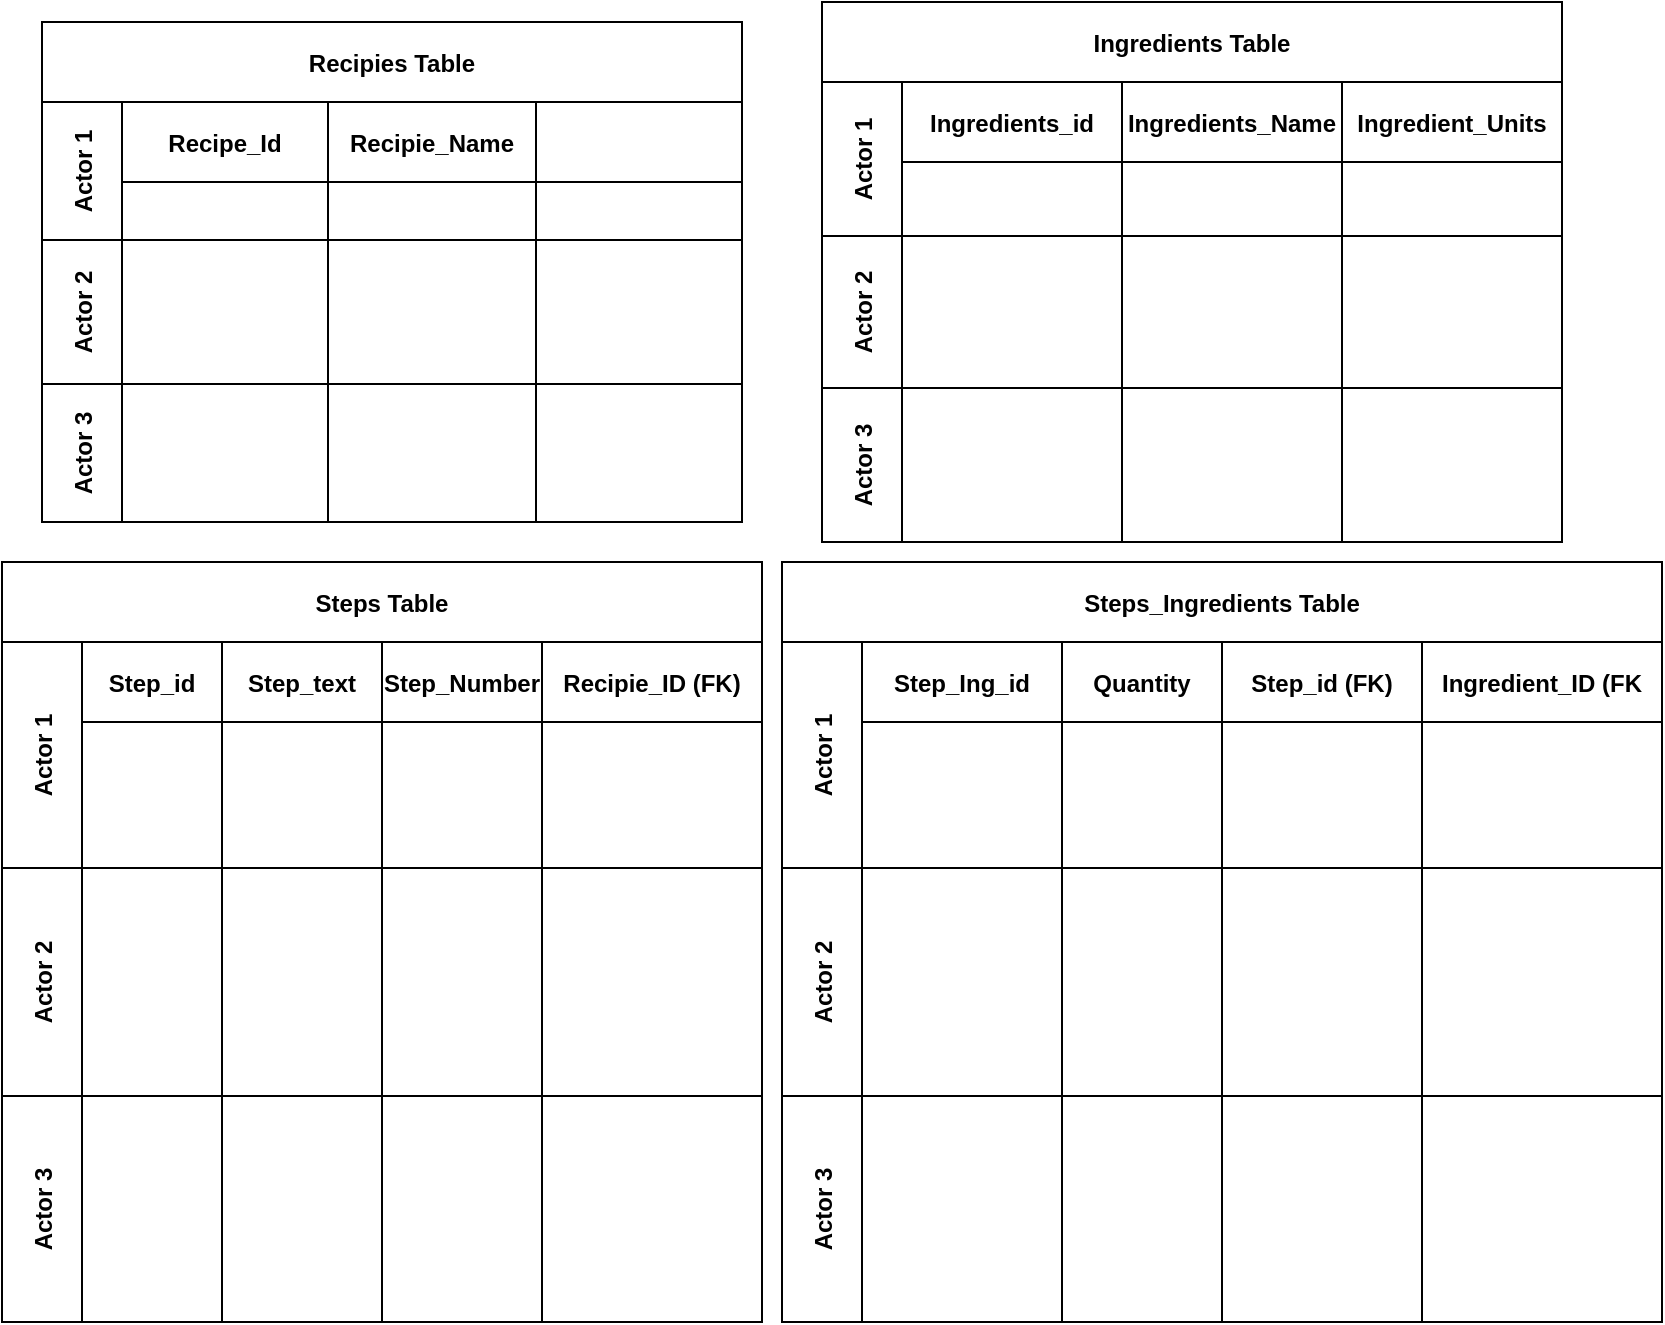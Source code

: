 <mxfile>
    <diagram id="RYwVOCHSDsJSRrlu3T-F" name="Page-1">
        <mxGraphModel dx="1298" dy="690" grid="1" gridSize="10" guides="1" tooltips="1" connect="1" arrows="1" fold="1" page="1" pageScale="1" pageWidth="850" pageHeight="1100" math="0" shadow="0">
            <root>
                <mxCell id="0"/>
                <mxCell id="1" parent="0"/>
                <mxCell id="15" value="Ingredients Table" style="shape=table;childLayout=tableLayout;rowLines=0;columnLines=0;startSize=40;collapsible=0;recursiveResize=0;expand=0;pointerEvents=0;fontStyle=1;align=center;" vertex="1" parent="1">
                    <mxGeometry x="420" y="10" width="370" height="270" as="geometry"/>
                </mxCell>
                <mxCell id="16" value="Actor 1" style="swimlane;horizontal=0;points=[[0,0.5],[1,0.5]];portConstraint=eastwest;startSize=40;collapsible=0;recursiveResize=0;expand=0;pointerEvents=0;fontStyle=1" vertex="1" parent="15">
                    <mxGeometry y="40" width="370" height="77" as="geometry"/>
                </mxCell>
                <mxCell id="17" value="Ingredients_id" style="swimlane;connectable=0;startSize=40;collapsible=0;recursiveResize=0;expand=0;pointerEvents=0;" vertex="1" parent="16">
                    <mxGeometry x="40" width="110" height="77" as="geometry"/>
                </mxCell>
                <mxCell id="18" value="Ingredients_Name" style="swimlane;connectable=0;startSize=40;collapsible=0;recursiveResize=0;expand=0;pointerEvents=0;" vertex="1" parent="16">
                    <mxGeometry x="150" width="110" height="77" as="geometry"/>
                </mxCell>
                <mxCell id="19" value="Ingredient_Units" style="swimlane;connectable=0;startSize=40;collapsible=0;recursiveResize=0;expand=0;pointerEvents=0;" vertex="1" parent="16">
                    <mxGeometry x="260" width="110" height="77" as="geometry"/>
                </mxCell>
                <mxCell id="20" value="Actor 2" style="swimlane;horizontal=0;points=[[0,0.5],[1,0.5]];portConstraint=eastwest;startSize=40;collapsible=0;recursiveResize=0;expand=0;pointerEvents=0;" vertex="1" parent="15">
                    <mxGeometry y="117" width="370" height="76" as="geometry"/>
                </mxCell>
                <mxCell id="21" value="" style="swimlane;connectable=0;startSize=0;collapsible=0;recursiveResize=0;expand=0;pointerEvents=0;" vertex="1" parent="20">
                    <mxGeometry x="40" width="110" height="76" as="geometry"/>
                </mxCell>
                <mxCell id="22" value="" style="swimlane;connectable=0;startSize=0;collapsible=0;recursiveResize=0;expand=0;pointerEvents=0;" vertex="1" parent="20">
                    <mxGeometry x="150" width="110" height="76" as="geometry"/>
                </mxCell>
                <mxCell id="23" value="" style="swimlane;connectable=0;startSize=0;collapsible=0;recursiveResize=0;expand=0;pointerEvents=0;" vertex="1" parent="20">
                    <mxGeometry x="260" width="110" height="76" as="geometry"/>
                </mxCell>
                <mxCell id="24" value="Actor 3" style="swimlane;horizontal=0;points=[[0,0.5],[1,0.5]];portConstraint=eastwest;startSize=40;collapsible=0;recursiveResize=0;expand=0;pointerEvents=0;" vertex="1" parent="15">
                    <mxGeometry y="193" width="370" height="77" as="geometry"/>
                </mxCell>
                <mxCell id="25" value="" style="swimlane;connectable=0;startSize=0;collapsible=0;recursiveResize=0;expand=0;pointerEvents=0;" vertex="1" parent="24">
                    <mxGeometry x="40" width="110" height="77" as="geometry"/>
                </mxCell>
                <mxCell id="26" value="" style="swimlane;connectable=0;startSize=0;collapsible=0;recursiveResize=0;expand=0;pointerEvents=0;" vertex="1" parent="24">
                    <mxGeometry x="150" width="110" height="77" as="geometry"/>
                </mxCell>
                <mxCell id="27" value="" style="swimlane;connectable=0;startSize=0;collapsible=0;recursiveResize=0;expand=0;pointerEvents=0;" vertex="1" parent="24">
                    <mxGeometry x="260" width="110" height="77" as="geometry"/>
                </mxCell>
                <mxCell id="28" value="Recipies Table" style="shape=table;childLayout=tableLayout;rowLines=0;columnLines=0;startSize=40;collapsible=0;recursiveResize=0;expand=0;pointerEvents=0;fontStyle=1;align=center;" vertex="1" parent="1">
                    <mxGeometry x="30" y="20" width="350" height="250" as="geometry"/>
                </mxCell>
                <mxCell id="29" value="Actor 1" style="swimlane;horizontal=0;points=[[0,0.5],[1,0.5]];portConstraint=eastwest;startSize=40;collapsible=0;recursiveResize=0;expand=0;pointerEvents=0;fontStyle=1" vertex="1" parent="28">
                    <mxGeometry y="40" width="350" height="69" as="geometry"/>
                </mxCell>
                <mxCell id="30" value="Recipe_Id" style="swimlane;connectable=0;startSize=40;collapsible=0;recursiveResize=0;expand=0;pointerEvents=0;" vertex="1" parent="29">
                    <mxGeometry x="40" width="103" height="69" as="geometry"/>
                </mxCell>
                <mxCell id="31" value="Recipie_Name" style="swimlane;connectable=0;startSize=40;collapsible=0;recursiveResize=0;expand=0;pointerEvents=0;" vertex="1" parent="29">
                    <mxGeometry x="143" width="104" height="69" as="geometry"/>
                </mxCell>
                <mxCell id="32" value="" style="swimlane;connectable=0;startSize=40;collapsible=0;recursiveResize=0;expand=0;pointerEvents=0;" vertex="1" parent="29">
                    <mxGeometry x="247" width="103" height="69" as="geometry"/>
                </mxCell>
                <mxCell id="33" value="Actor 2" style="swimlane;horizontal=0;points=[[0,0.5],[1,0.5]];portConstraint=eastwest;startSize=40;collapsible=0;recursiveResize=0;expand=0;pointerEvents=0;" vertex="1" parent="28">
                    <mxGeometry y="109" width="350" height="72" as="geometry"/>
                </mxCell>
                <mxCell id="34" value="" style="swimlane;connectable=0;startSize=0;collapsible=0;recursiveResize=0;expand=0;pointerEvents=0;" vertex="1" parent="33">
                    <mxGeometry x="40" width="103" height="72" as="geometry"/>
                </mxCell>
                <mxCell id="35" value="" style="swimlane;connectable=0;startSize=0;collapsible=0;recursiveResize=0;expand=0;pointerEvents=0;" vertex="1" parent="33">
                    <mxGeometry x="143" width="104" height="72" as="geometry"/>
                </mxCell>
                <mxCell id="36" value="" style="swimlane;connectable=0;startSize=0;collapsible=0;recursiveResize=0;expand=0;pointerEvents=0;" vertex="1" parent="33">
                    <mxGeometry x="247" width="103" height="72" as="geometry"/>
                </mxCell>
                <mxCell id="37" value="Actor 3" style="swimlane;horizontal=0;points=[[0,0.5],[1,0.5]];portConstraint=eastwest;startSize=40;collapsible=0;recursiveResize=0;expand=0;pointerEvents=0;" vertex="1" parent="28">
                    <mxGeometry y="181" width="350" height="69" as="geometry"/>
                </mxCell>
                <mxCell id="38" value="" style="swimlane;connectable=0;startSize=0;collapsible=0;recursiveResize=0;expand=0;pointerEvents=0;" vertex="1" parent="37">
                    <mxGeometry x="40" width="103" height="69" as="geometry"/>
                </mxCell>
                <mxCell id="39" value="" style="swimlane;connectable=0;startSize=0;collapsible=0;recursiveResize=0;expand=0;pointerEvents=0;" vertex="1" parent="37">
                    <mxGeometry x="143" width="104" height="69" as="geometry"/>
                </mxCell>
                <mxCell id="40" value="" style="swimlane;connectable=0;startSize=0;collapsible=0;recursiveResize=0;expand=0;pointerEvents=0;" vertex="1" parent="37">
                    <mxGeometry x="247" width="103" height="69" as="geometry"/>
                </mxCell>
                <mxCell id="41" value="Steps Table" style="shape=table;childLayout=tableLayout;rowLines=0;columnLines=0;startSize=40;collapsible=0;recursiveResize=0;expand=0;pointerEvents=0;fontStyle=1;align=center;" vertex="1" parent="1">
                    <mxGeometry x="10" y="290" width="380" height="380" as="geometry"/>
                </mxCell>
                <mxCell id="42" value="Actor 1" style="swimlane;horizontal=0;points=[[0,0.5],[1,0.5]];portConstraint=eastwest;startSize=40;collapsible=0;recursiveResize=0;expand=0;pointerEvents=0;fontStyle=1" vertex="1" parent="41">
                    <mxGeometry y="40" width="380" height="113" as="geometry"/>
                </mxCell>
                <mxCell id="43" value="Step_id" style="swimlane;connectable=0;startSize=40;collapsible=0;recursiveResize=0;expand=0;pointerEvents=0;" vertex="1" parent="42">
                    <mxGeometry x="40" width="70" height="113" as="geometry"/>
                </mxCell>
                <mxCell id="44" value="Step_text" style="swimlane;connectable=0;startSize=40;collapsible=0;recursiveResize=0;expand=0;pointerEvents=0;" vertex="1" parent="42">
                    <mxGeometry x="110" width="80" height="113" as="geometry"/>
                </mxCell>
                <mxCell id="45" value="Step_Number" style="swimlane;connectable=0;startSize=40;collapsible=0;recursiveResize=0;expand=0;pointerEvents=0;" vertex="1" parent="42">
                    <mxGeometry x="190" width="80" height="113" as="geometry"/>
                </mxCell>
                <mxCell id="54" value="Recipie_ID (FK)" style="swimlane;connectable=0;startSize=40;collapsible=0;recursiveResize=0;expand=0;pointerEvents=0;" vertex="1" parent="42">
                    <mxGeometry x="270" width="110" height="113" as="geometry"/>
                </mxCell>
                <mxCell id="46" value="Actor 2" style="swimlane;horizontal=0;points=[[0,0.5],[1,0.5]];portConstraint=eastwest;startSize=40;collapsible=0;recursiveResize=0;expand=0;pointerEvents=0;" vertex="1" parent="41">
                    <mxGeometry y="153" width="380" height="114" as="geometry"/>
                </mxCell>
                <mxCell id="47" value="" style="swimlane;connectable=0;startSize=0;collapsible=0;recursiveResize=0;expand=0;pointerEvents=0;" vertex="1" parent="46">
                    <mxGeometry x="40" width="70" height="114" as="geometry"/>
                </mxCell>
                <mxCell id="48" value="" style="swimlane;connectable=0;startSize=0;collapsible=0;recursiveResize=0;expand=0;pointerEvents=0;" vertex="1" parent="46">
                    <mxGeometry x="110" width="80" height="114" as="geometry"/>
                </mxCell>
                <mxCell id="49" value="" style="swimlane;connectable=0;startSize=0;collapsible=0;recursiveResize=0;expand=0;pointerEvents=0;" vertex="1" parent="46">
                    <mxGeometry x="190" width="80" height="114" as="geometry"/>
                </mxCell>
                <mxCell id="55" style="swimlane;connectable=0;startSize=0;collapsible=0;recursiveResize=0;expand=0;pointerEvents=0;" vertex="1" parent="46">
                    <mxGeometry x="270" width="110" height="114" as="geometry"/>
                </mxCell>
                <mxCell id="50" value="Actor 3" style="swimlane;horizontal=0;points=[[0,0.5],[1,0.5]];portConstraint=eastwest;startSize=40;collapsible=0;recursiveResize=0;expand=0;pointerEvents=0;" vertex="1" parent="41">
                    <mxGeometry y="267" width="380" height="113" as="geometry"/>
                </mxCell>
                <mxCell id="51" value="" style="swimlane;connectable=0;startSize=0;collapsible=0;recursiveResize=0;expand=0;pointerEvents=0;" vertex="1" parent="50">
                    <mxGeometry x="40" width="70" height="113" as="geometry"/>
                </mxCell>
                <mxCell id="52" value="" style="swimlane;connectable=0;startSize=0;collapsible=0;recursiveResize=0;expand=0;pointerEvents=0;" vertex="1" parent="50">
                    <mxGeometry x="110" width="80" height="113" as="geometry"/>
                </mxCell>
                <mxCell id="53" value="" style="swimlane;connectable=0;startSize=0;collapsible=0;recursiveResize=0;expand=0;pointerEvents=0;" vertex="1" parent="50">
                    <mxGeometry x="190" width="80" height="113" as="geometry"/>
                </mxCell>
                <mxCell id="56" style="swimlane;connectable=0;startSize=0;collapsible=0;recursiveResize=0;expand=0;pointerEvents=0;" vertex="1" parent="50">
                    <mxGeometry x="270" width="110" height="113" as="geometry"/>
                </mxCell>
                <mxCell id="58" value="Steps_Ingredients Table" style="shape=table;childLayout=tableLayout;rowLines=0;columnLines=0;startSize=40;collapsible=0;recursiveResize=0;expand=0;pointerEvents=0;fontStyle=1;align=center;" vertex="1" parent="1">
                    <mxGeometry x="400" y="290" width="440" height="380" as="geometry"/>
                </mxCell>
                <mxCell id="59" value="Actor 1" style="swimlane;horizontal=0;points=[[0,0.5],[1,0.5]];portConstraint=eastwest;startSize=40;collapsible=0;recursiveResize=0;expand=0;pointerEvents=0;fontStyle=1" vertex="1" parent="58">
                    <mxGeometry y="40" width="440" height="113" as="geometry"/>
                </mxCell>
                <mxCell id="60" value="Step_Ing_id" style="swimlane;connectable=0;startSize=40;collapsible=0;recursiveResize=0;expand=0;pointerEvents=0;" vertex="1" parent="59">
                    <mxGeometry x="40" width="100" height="113" as="geometry"/>
                </mxCell>
                <mxCell id="61" value="Quantity" style="swimlane;connectable=0;startSize=40;collapsible=0;recursiveResize=0;expand=0;pointerEvents=0;" vertex="1" parent="59">
                    <mxGeometry x="140" width="80" height="113" as="geometry"/>
                </mxCell>
                <mxCell id="62" value="Step_id (FK)" style="swimlane;connectable=0;startSize=40;collapsible=0;recursiveResize=0;expand=0;pointerEvents=0;" vertex="1" parent="59">
                    <mxGeometry x="220" width="100" height="113" as="geometry"/>
                </mxCell>
                <mxCell id="63" value="Ingredient_ID (FK" style="swimlane;connectable=0;startSize=40;collapsible=0;recursiveResize=0;expand=0;pointerEvents=0;" vertex="1" parent="59">
                    <mxGeometry x="320" width="120" height="113" as="geometry"/>
                </mxCell>
                <mxCell id="64" value="Actor 2" style="swimlane;horizontal=0;points=[[0,0.5],[1,0.5]];portConstraint=eastwest;startSize=40;collapsible=0;recursiveResize=0;expand=0;pointerEvents=0;" vertex="1" parent="58">
                    <mxGeometry y="153" width="440" height="114" as="geometry"/>
                </mxCell>
                <mxCell id="65" value="" style="swimlane;connectable=0;startSize=0;collapsible=0;recursiveResize=0;expand=0;pointerEvents=0;" vertex="1" parent="64">
                    <mxGeometry x="40" width="100" height="114" as="geometry"/>
                </mxCell>
                <mxCell id="66" value="" style="swimlane;connectable=0;startSize=0;collapsible=0;recursiveResize=0;expand=0;pointerEvents=0;" vertex="1" parent="64">
                    <mxGeometry x="140" width="80" height="114" as="geometry"/>
                </mxCell>
                <mxCell id="67" value="" style="swimlane;connectable=0;startSize=0;collapsible=0;recursiveResize=0;expand=0;pointerEvents=0;" vertex="1" parent="64">
                    <mxGeometry x="220" width="100" height="114" as="geometry"/>
                </mxCell>
                <mxCell id="68" style="swimlane;connectable=0;startSize=0;collapsible=0;recursiveResize=0;expand=0;pointerEvents=0;" vertex="1" parent="64">
                    <mxGeometry x="320" width="120" height="114" as="geometry"/>
                </mxCell>
                <mxCell id="69" value="Actor 3" style="swimlane;horizontal=0;points=[[0,0.5],[1,0.5]];portConstraint=eastwest;startSize=40;collapsible=0;recursiveResize=0;expand=0;pointerEvents=0;" vertex="1" parent="58">
                    <mxGeometry y="267" width="440" height="113" as="geometry"/>
                </mxCell>
                <mxCell id="70" value="" style="swimlane;connectable=0;startSize=0;collapsible=0;recursiveResize=0;expand=0;pointerEvents=0;" vertex="1" parent="69">
                    <mxGeometry x="40" width="100" height="113" as="geometry"/>
                </mxCell>
                <mxCell id="71" value="" style="swimlane;connectable=0;startSize=0;collapsible=0;recursiveResize=0;expand=0;pointerEvents=0;" vertex="1" parent="69">
                    <mxGeometry x="140" width="80" height="113" as="geometry"/>
                </mxCell>
                <mxCell id="72" value="" style="swimlane;connectable=0;startSize=0;collapsible=0;recursiveResize=0;expand=0;pointerEvents=0;" vertex="1" parent="69">
                    <mxGeometry x="220" width="100" height="113" as="geometry"/>
                </mxCell>
                <mxCell id="73" style="swimlane;connectable=0;startSize=0;collapsible=0;recursiveResize=0;expand=0;pointerEvents=0;" vertex="1" parent="69">
                    <mxGeometry x="320" width="120" height="113" as="geometry"/>
                </mxCell>
            </root>
        </mxGraphModel>
    </diagram>
</mxfile>